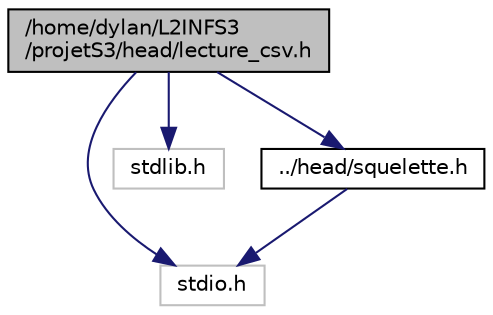 digraph "/home/dylan/L2INFS3/projetS3/head/lecture_csv.h"
{
  edge [fontname="Helvetica",fontsize="10",labelfontname="Helvetica",labelfontsize="10"];
  node [fontname="Helvetica",fontsize="10",shape=record];
  Node0 [label="/home/dylan/L2INFS3\l/projetS3/head/lecture_csv.h",height=0.2,width=0.4,color="black", fillcolor="grey75", style="filled", fontcolor="black"];
  Node0 -> Node1 [color="midnightblue",fontsize="10",style="solid",fontname="Helvetica"];
  Node1 [label="stdio.h",height=0.2,width=0.4,color="grey75", fillcolor="white", style="filled"];
  Node0 -> Node2 [color="midnightblue",fontsize="10",style="solid",fontname="Helvetica"];
  Node2 [label="stdlib.h",height=0.2,width=0.4,color="grey75", fillcolor="white", style="filled"];
  Node0 -> Node3 [color="midnightblue",fontsize="10",style="solid",fontname="Helvetica"];
  Node3 [label="../head/squelette.h",height=0.2,width=0.4,color="black", fillcolor="white", style="filled",URL="$squelette_8h.html",tooltip="Déclare un enssemble de types (tableaux/matrices de caractère/entiers) ainsi que les fonctions perm..."];
  Node3 -> Node1 [color="midnightblue",fontsize="10",style="solid",fontname="Helvetica"];
}
